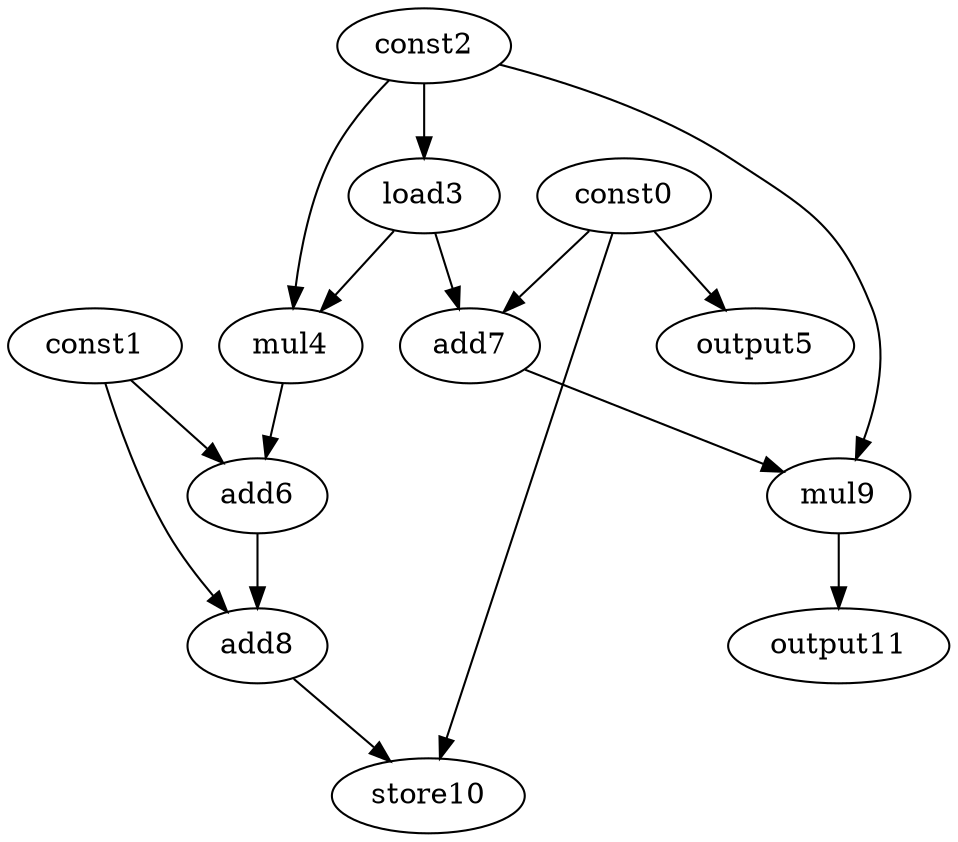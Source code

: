 digraph G { 
const0[opcode=const]; 
const1[opcode=const]; 
const2[opcode=const]; 
load3[opcode=load]; 
mul4[opcode=mul]; 
output5[opcode=output]; 
add6[opcode=add]; 
add7[opcode=add]; 
add8[opcode=add]; 
mul9[opcode=mul]; 
store10[opcode=store]; 
output11[opcode=output]; 
const2->load3[operand=0];
const0->output5[operand=0];
const2->mul4[operand=0];
load3->mul4[operand=1];
const0->add7[operand=0];
load3->add7[operand=1];
const1->add6[operand=0];
mul4->add6[operand=1];
const2->mul9[operand=0];
add7->mul9[operand=1];
const1->add8[operand=0];
add6->add8[operand=1];
mul9->output11[operand=0];
const0->store10[operand=0];
add8->store10[operand=1];
}
